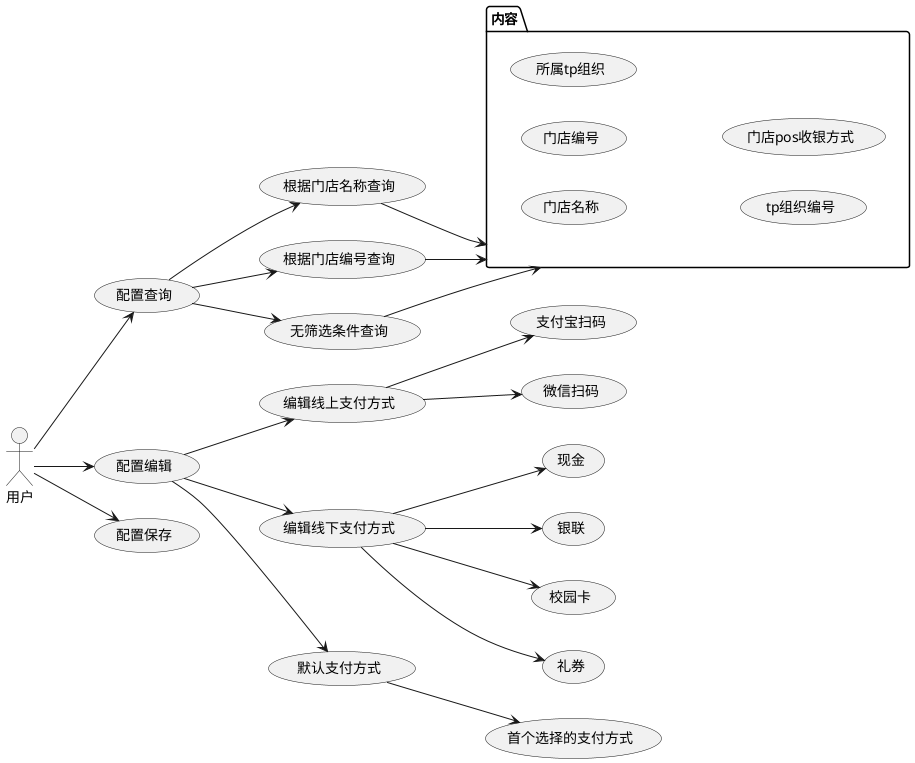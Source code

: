 @startuml
'https://plantuml.com/use-case-diagram

left to right direction

'-----------------------------------------------------------
actor 用户 as user
'-----------------------------------------------------------
usecase 配置查询
usecase 根据门店名称查询
usecase 根据门店编号查询
usecase 无筛选条件查询

package 内容 {
    usecase 门店名称
    usecase 门店编号
    usecase 所属tp组织
    usecase tp组织编号
    usecase 门店pos收银方式
}

user --> 配置查询
配置查询 --> 根据门店名称查询
配置查询 --> 根据门店编号查询
配置查询 --> 无筛选条件查询

根据门店名称查询 --> 内容
根据门店编号查询 --> 内容
无筛选条件查询 --> 内容

'-----------------------------------------------------------
usecase 配置编辑
usecase 编辑线上支付方式
usecase 编辑线下支付方式
usecase 默认支付方式

usecase 支付宝扫码
usecase 微信扫码

usecase 现金
usecase 银联
usecase 校园卡
usecase 礼券

usecase 首个选择的支付方式

user --> 配置编辑
配置编辑 --> 编辑线上支付方式
配置编辑 --> 编辑线下支付方式
配置编辑 --> 默认支付方式

编辑线上支付方式 --> 支付宝扫码
编辑线上支付方式 --> 微信扫码

编辑线下支付方式 --> 现金
编辑线下支付方式 --> 银联
编辑线下支付方式 --> 校园卡
编辑线下支付方式 --> 礼券

默认支付方式 --> 首个选择的支付方式
'-----------------------------------------------------------
usecase 配置保存

user --> 配置保存
'-----------------------------------------------------------
@enduml